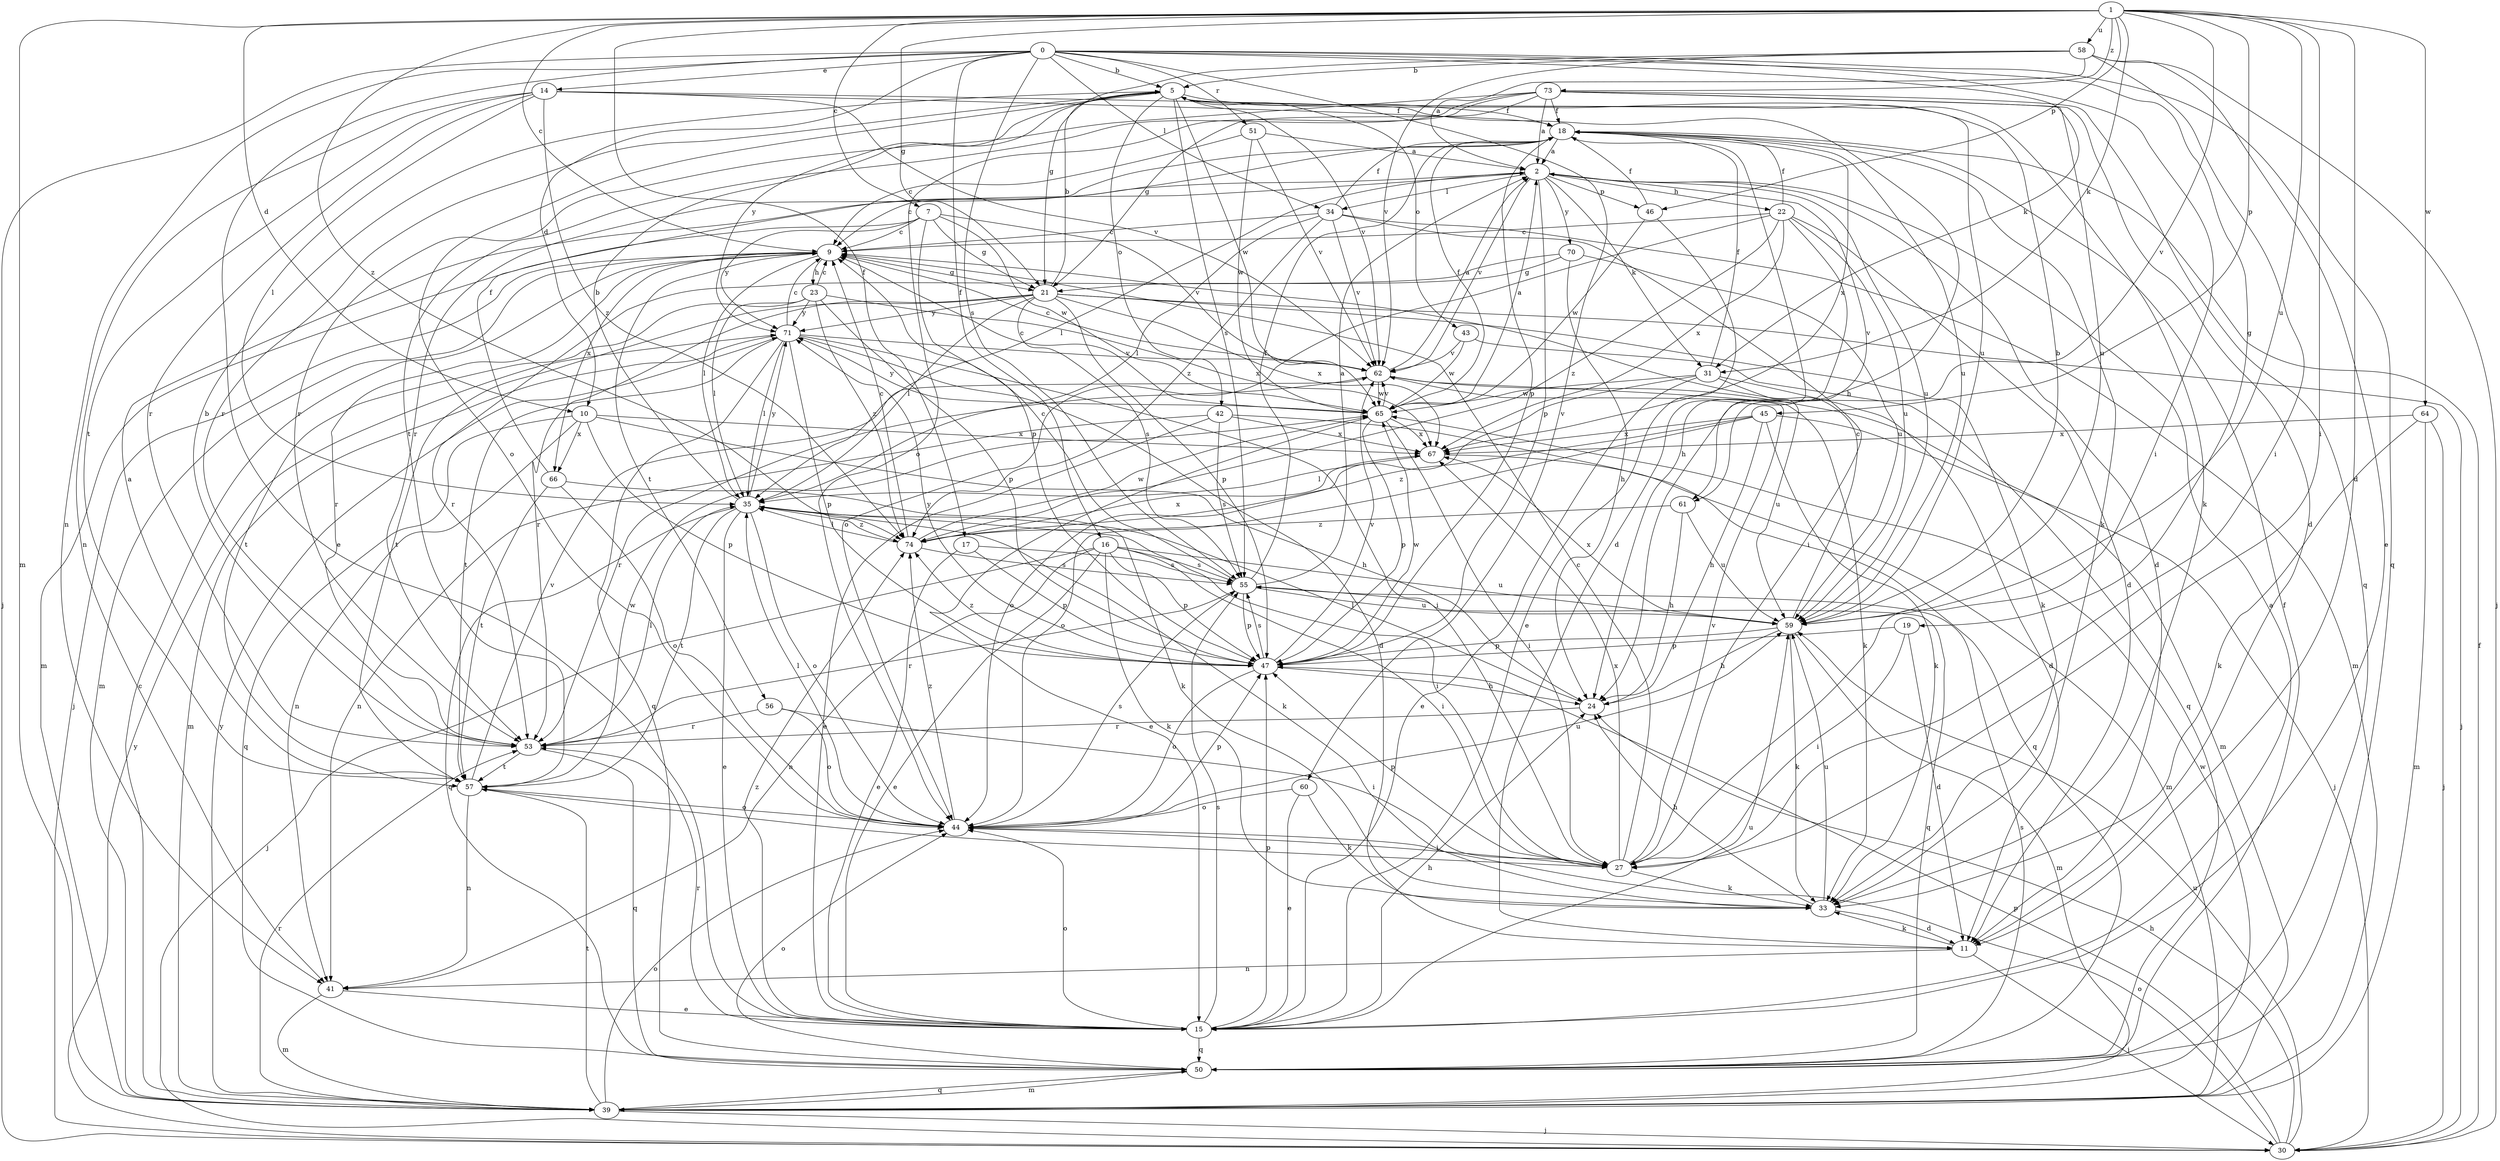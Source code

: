 strict digraph  {
0;
1;
2;
5;
7;
9;
10;
11;
14;
15;
16;
17;
18;
19;
21;
22;
23;
24;
27;
30;
31;
33;
34;
35;
39;
41;
42;
43;
44;
45;
46;
47;
50;
51;
53;
55;
56;
57;
58;
59;
60;
61;
62;
64;
65;
66;
67;
70;
71;
73;
74;
0 -> 5  [label=b];
0 -> 10  [label=d];
0 -> 14  [label=e];
0 -> 15  [label=e];
0 -> 16  [label=f];
0 -> 19  [label=g];
0 -> 27  [label=i];
0 -> 30  [label=j];
0 -> 31  [label=k];
0 -> 34  [label=l];
0 -> 41  [label=n];
0 -> 50  [label=q];
0 -> 51  [label=r];
0 -> 55  [label=s];
0 -> 60  [label=v];
1 -> 7  [label=c];
1 -> 9  [label=c];
1 -> 10  [label=d];
1 -> 11  [label=d];
1 -> 17  [label=f];
1 -> 21  [label=g];
1 -> 27  [label=i];
1 -> 31  [label=k];
1 -> 39  [label=m];
1 -> 45  [label=p];
1 -> 46  [label=p];
1 -> 58  [label=u];
1 -> 59  [label=u];
1 -> 61  [label=v];
1 -> 64  [label=w];
1 -> 73  [label=z];
1 -> 74  [label=z];
2 -> 9  [label=c];
2 -> 11  [label=d];
2 -> 22  [label=h];
2 -> 31  [label=k];
2 -> 34  [label=l];
2 -> 35  [label=l];
2 -> 46  [label=p];
2 -> 47  [label=p];
2 -> 59  [label=u];
2 -> 61  [label=v];
2 -> 62  [label=v];
2 -> 70  [label=y];
5 -> 18  [label=f];
5 -> 33  [label=k];
5 -> 42  [label=o];
5 -> 43  [label=o];
5 -> 44  [label=o];
5 -> 53  [label=r];
5 -> 55  [label=s];
5 -> 59  [label=u];
5 -> 62  [label=v];
5 -> 65  [label=w];
5 -> 71  [label=y];
7 -> 9  [label=c];
7 -> 21  [label=g];
7 -> 39  [label=m];
7 -> 47  [label=p];
7 -> 62  [label=v];
7 -> 65  [label=w];
7 -> 71  [label=y];
9 -> 21  [label=g];
9 -> 23  [label=h];
9 -> 30  [label=j];
9 -> 35  [label=l];
9 -> 39  [label=m];
9 -> 53  [label=r];
9 -> 56  [label=t];
9 -> 66  [label=x];
10 -> 24  [label=h];
10 -> 41  [label=n];
10 -> 47  [label=p];
10 -> 50  [label=q];
10 -> 66  [label=x];
10 -> 67  [label=x];
11 -> 30  [label=j];
11 -> 33  [label=k];
11 -> 41  [label=n];
14 -> 18  [label=f];
14 -> 24  [label=h];
14 -> 35  [label=l];
14 -> 41  [label=n];
14 -> 53  [label=r];
14 -> 57  [label=t];
14 -> 62  [label=v];
14 -> 74  [label=z];
15 -> 2  [label=a];
15 -> 24  [label=h];
15 -> 44  [label=o];
15 -> 47  [label=p];
15 -> 50  [label=q];
15 -> 53  [label=r];
15 -> 55  [label=s];
15 -> 59  [label=u];
15 -> 74  [label=z];
16 -> 15  [label=e];
16 -> 27  [label=i];
16 -> 30  [label=j];
16 -> 33  [label=k];
16 -> 41  [label=n];
16 -> 47  [label=p];
16 -> 55  [label=s];
16 -> 59  [label=u];
17 -> 15  [label=e];
17 -> 47  [label=p];
17 -> 55  [label=s];
18 -> 2  [label=a];
18 -> 11  [label=d];
18 -> 33  [label=k];
18 -> 47  [label=p];
18 -> 53  [label=r];
18 -> 59  [label=u];
18 -> 67  [label=x];
19 -> 11  [label=d];
19 -> 27  [label=i];
19 -> 47  [label=p];
21 -> 5  [label=b];
21 -> 30  [label=j];
21 -> 33  [label=k];
21 -> 35  [label=l];
21 -> 47  [label=p];
21 -> 53  [label=r];
21 -> 55  [label=s];
21 -> 57  [label=t];
21 -> 67  [label=x];
21 -> 71  [label=y];
22 -> 9  [label=c];
22 -> 11  [label=d];
22 -> 18  [label=f];
22 -> 24  [label=h];
22 -> 44  [label=o];
22 -> 59  [label=u];
22 -> 67  [label=x];
22 -> 74  [label=z];
23 -> 9  [label=c];
23 -> 35  [label=l];
23 -> 47  [label=p];
23 -> 57  [label=t];
23 -> 67  [label=x];
23 -> 71  [label=y];
23 -> 74  [label=z];
24 -> 35  [label=l];
24 -> 53  [label=r];
27 -> 9  [label=c];
27 -> 33  [label=k];
27 -> 47  [label=p];
27 -> 62  [label=v];
27 -> 67  [label=x];
30 -> 18  [label=f];
30 -> 24  [label=h];
30 -> 44  [label=o];
30 -> 47  [label=p];
30 -> 59  [label=u];
30 -> 71  [label=y];
31 -> 11  [label=d];
31 -> 15  [label=e];
31 -> 18  [label=f];
31 -> 44  [label=o];
31 -> 59  [label=u];
31 -> 65  [label=w];
33 -> 11  [label=d];
33 -> 24  [label=h];
33 -> 59  [label=u];
34 -> 9  [label=c];
34 -> 18  [label=f];
34 -> 27  [label=i];
34 -> 35  [label=l];
34 -> 39  [label=m];
34 -> 62  [label=v];
34 -> 74  [label=z];
35 -> 5  [label=b];
35 -> 15  [label=e];
35 -> 27  [label=i];
35 -> 33  [label=k];
35 -> 44  [label=o];
35 -> 50  [label=q];
35 -> 57  [label=t];
35 -> 71  [label=y];
35 -> 74  [label=z];
39 -> 9  [label=c];
39 -> 30  [label=j];
39 -> 44  [label=o];
39 -> 50  [label=q];
39 -> 53  [label=r];
39 -> 57  [label=t];
39 -> 65  [label=w];
39 -> 71  [label=y];
41 -> 15  [label=e];
41 -> 39  [label=m];
42 -> 15  [label=e];
42 -> 41  [label=n];
42 -> 50  [label=q];
42 -> 55  [label=s];
42 -> 67  [label=x];
43 -> 50  [label=q];
43 -> 62  [label=v];
43 -> 65  [label=w];
44 -> 27  [label=i];
44 -> 35  [label=l];
44 -> 47  [label=p];
44 -> 55  [label=s];
44 -> 59  [label=u];
44 -> 74  [label=z];
45 -> 24  [label=h];
45 -> 30  [label=j];
45 -> 33  [label=k];
45 -> 44  [label=o];
45 -> 67  [label=x];
45 -> 74  [label=z];
46 -> 15  [label=e];
46 -> 18  [label=f];
46 -> 65  [label=w];
47 -> 24  [label=h];
47 -> 44  [label=o];
47 -> 55  [label=s];
47 -> 62  [label=v];
47 -> 65  [label=w];
47 -> 71  [label=y];
47 -> 74  [label=z];
50 -> 18  [label=f];
50 -> 39  [label=m];
50 -> 44  [label=o];
50 -> 55  [label=s];
51 -> 2  [label=a];
51 -> 9  [label=c];
51 -> 62  [label=v];
51 -> 65  [label=w];
53 -> 5  [label=b];
53 -> 35  [label=l];
53 -> 50  [label=q];
53 -> 57  [label=t];
55 -> 2  [label=a];
55 -> 9  [label=c];
55 -> 18  [label=f];
55 -> 47  [label=p];
55 -> 50  [label=q];
55 -> 53  [label=r];
55 -> 59  [label=u];
56 -> 27  [label=i];
56 -> 44  [label=o];
56 -> 53  [label=r];
57 -> 2  [label=a];
57 -> 27  [label=i];
57 -> 41  [label=n];
57 -> 44  [label=o];
57 -> 62  [label=v];
57 -> 65  [label=w];
58 -> 2  [label=a];
58 -> 5  [label=b];
58 -> 15  [label=e];
58 -> 21  [label=g];
58 -> 27  [label=i];
58 -> 30  [label=j];
58 -> 62  [label=v];
59 -> 5  [label=b];
59 -> 9  [label=c];
59 -> 24  [label=h];
59 -> 33  [label=k];
59 -> 39  [label=m];
59 -> 47  [label=p];
59 -> 67  [label=x];
60 -> 15  [label=e];
60 -> 33  [label=k];
60 -> 44  [label=o];
61 -> 24  [label=h];
61 -> 59  [label=u];
61 -> 74  [label=z];
62 -> 2  [label=a];
62 -> 9  [label=c];
62 -> 33  [label=k];
62 -> 39  [label=m];
62 -> 53  [label=r];
62 -> 65  [label=w];
64 -> 30  [label=j];
64 -> 33  [label=k];
64 -> 39  [label=m];
64 -> 67  [label=x];
65 -> 2  [label=a];
65 -> 9  [label=c];
65 -> 15  [label=e];
65 -> 18  [label=f];
65 -> 27  [label=i];
65 -> 47  [label=p];
65 -> 62  [label=v];
65 -> 67  [label=x];
65 -> 71  [label=y];
66 -> 18  [label=f];
66 -> 33  [label=k];
66 -> 44  [label=o];
66 -> 57  [label=t];
67 -> 35  [label=l];
67 -> 39  [label=m];
70 -> 21  [label=g];
70 -> 24  [label=h];
70 -> 53  [label=r];
70 -> 59  [label=u];
71 -> 9  [label=c];
71 -> 11  [label=d];
71 -> 27  [label=i];
71 -> 35  [label=l];
71 -> 39  [label=m];
71 -> 47  [label=p];
71 -> 50  [label=q];
71 -> 57  [label=t];
71 -> 62  [label=v];
73 -> 2  [label=a];
73 -> 11  [label=d];
73 -> 18  [label=f];
73 -> 21  [label=g];
73 -> 44  [label=o];
73 -> 50  [label=q];
73 -> 53  [label=r];
73 -> 57  [label=t];
73 -> 59  [label=u];
74 -> 9  [label=c];
74 -> 35  [label=l];
74 -> 55  [label=s];
74 -> 65  [label=w];
74 -> 67  [label=x];
}
